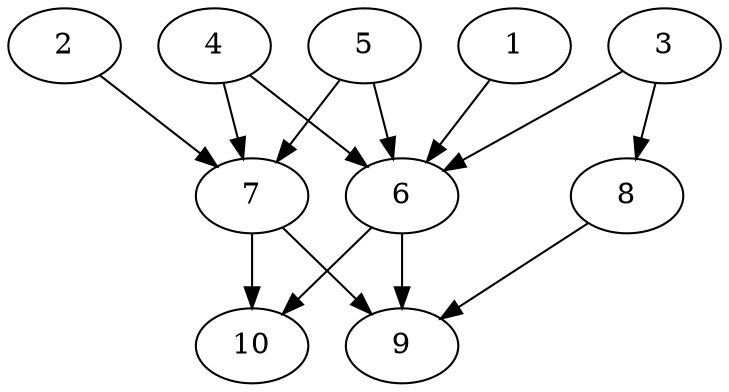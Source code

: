 // DAG automatically generated by daggen at Thu Oct  3 13:58:04 2019
// ./daggen --dot -n 10 --ccr 0.3 --fat 0.7 --regular 0.7 --density 0.9 --mindata 5242880 --maxdata 52428800 
digraph G {
  1 [size="63119360", alpha="0.11", expect_size="18935808"] 
  1 -> 6 [size ="18935808"]
  2 [size="41966933", alpha="0.02", expect_size="12590080"] 
  2 -> 7 [size ="12590080"]
  3 [size="116326400", alpha="0.06", expect_size="34897920"] 
  3 -> 6 [size ="34897920"]
  3 -> 8 [size ="34897920"]
  4 [size="100689920", alpha="0.18", expect_size="30206976"] 
  4 -> 6 [size ="30206976"]
  4 -> 7 [size ="30206976"]
  5 [size="113216853", alpha="0.14", expect_size="33965056"] 
  5 -> 6 [size ="33965056"]
  5 -> 7 [size ="33965056"]
  6 [size="61709653", alpha="0.08", expect_size="18512896"] 
  6 -> 9 [size ="18512896"]
  6 -> 10 [size ="18512896"]
  7 [size="29276160", alpha="0.08", expect_size="8782848"] 
  7 -> 9 [size ="8782848"]
  7 -> 10 [size ="8782848"]
  8 [size="43622400", alpha="0.12", expect_size="13086720"] 
  8 -> 9 [size ="13086720"]
  9 [size="121852587", alpha="0.09", expect_size="36555776"] 
  10 [size="101628587", alpha="0.10", expect_size="30488576"] 
}
